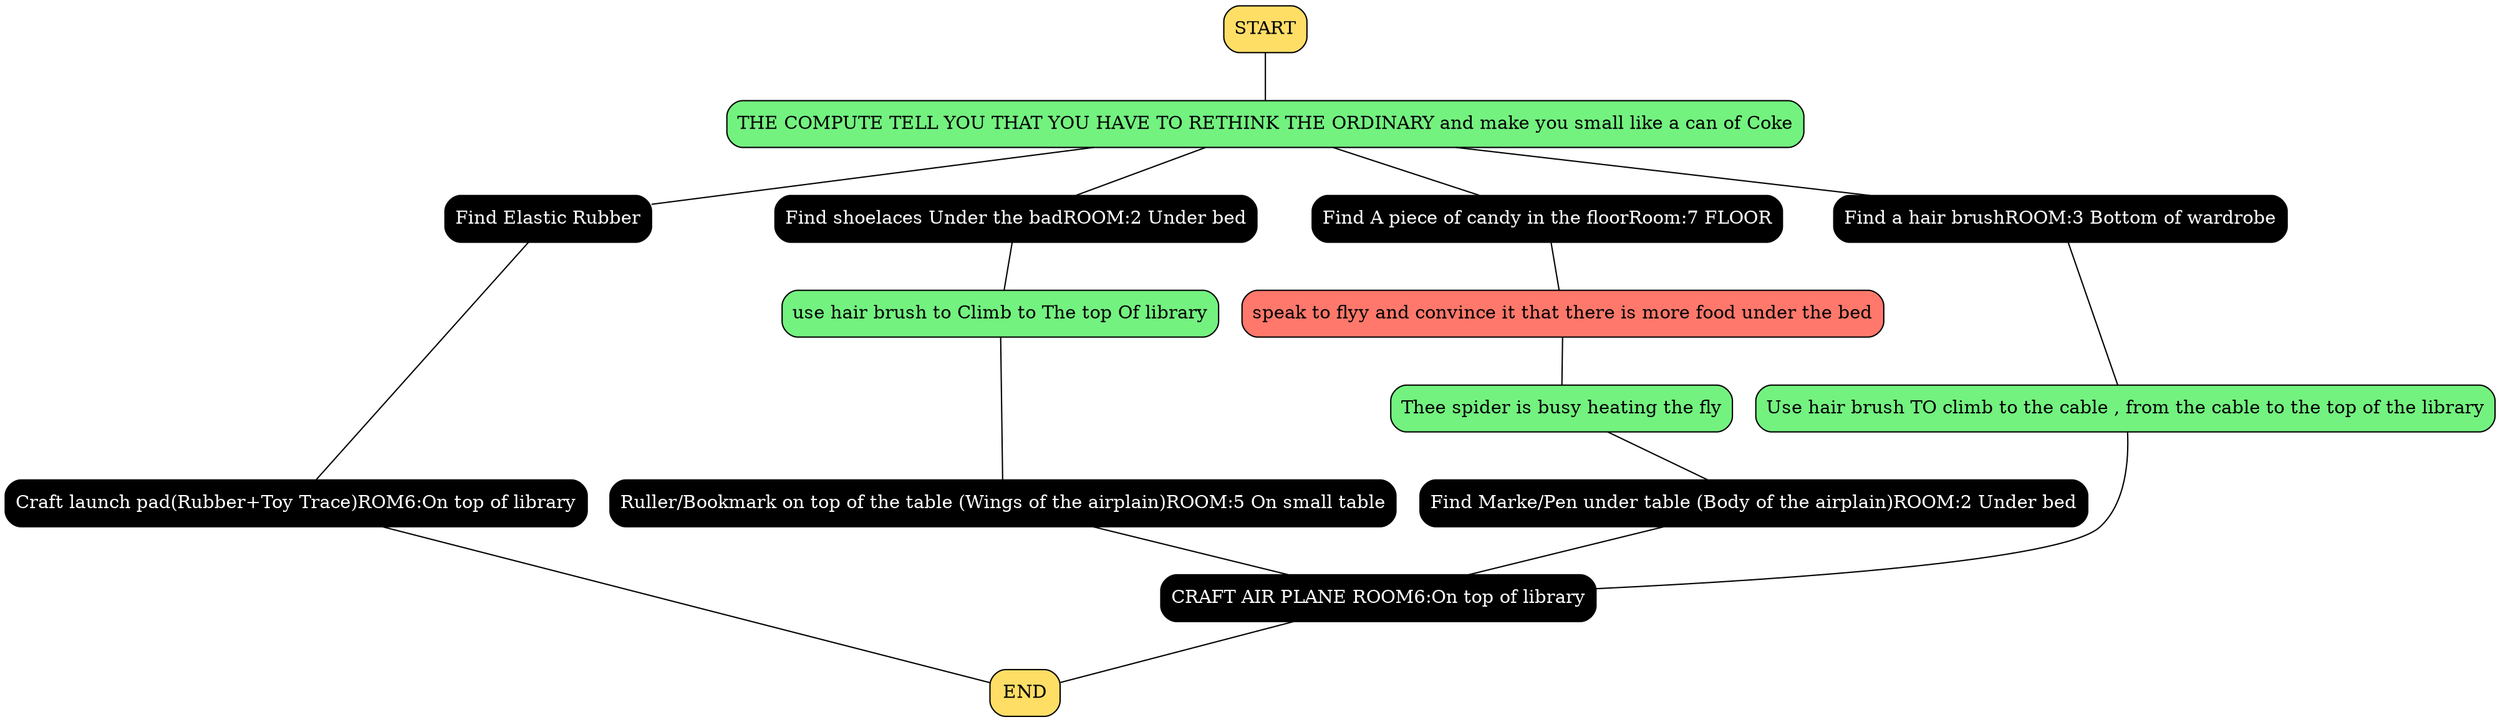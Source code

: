 strict graph {
"f3595c5182" [label=" START
", shape=Mrecord, style=filled, fillcolor="#ffde66", fontcolor="#000000"]
"07e851c345" [label="END", shape=Mrecord, style=filled, fillcolor="#ffde66", fontcolor="#000000"]
"626266d0e5" [label="CRAFT  AIR PLANE 
ROOM6:On top of library", shape=Mrecord, style=filled, fillcolor="#000000", fontcolor="#ffffff"]
"b5c684bf54" [label="Ruller/Bookmark on top of the table 
(Wings of the airplain)
ROOM:5 On small table", shape=Mrecord, style=filled, fillcolor="#000000", fontcolor="#ffffff"]
"7ae1e23833" [label="Find Marke/Pen under table  (Body  of the airplain)ROOM:2 Under bed", shape=Mrecord, style=filled, fillcolor="#000000", fontcolor="#ffffff"]
"5a656d3950" [label="Craft launch pad(Rubber+Toy Trace)
ROM6:On top of library", shape=Mrecord, style=filled, fillcolor="#000000", fontcolor="#ffffff"]
"1e0e1276d5" [label="Find Elastic Rubber 

", shape=Mrecord, style=filled, fillcolor="#000000", fontcolor="#ffffff"]
"40c876dd72" [label="use hair brush  to Climb to The top Of library", shape=Mrecord, style=filled, fillcolor="#73f280", fontcolor="#000000"]
"cf31ba3cf2" [label="Find shoelaces Under the bad
ROOM:2 Under bed", shape=Mrecord, style=filled, fillcolor="#000000", fontcolor="#ffffff"]
"523deb7b1e" [label=" 	Thee spider is busy heating the fly", shape=Mrecord, style=filled, fillcolor="#73f280", fontcolor="#000000"]
"4f73752bbf" [label="speak to flyy and convince it  that there is more food under the bed ", shape=Mrecord, style=filled, fillcolor="#ff786b", fontcolor="#000000"]
"7f0b892667" [label=" Find A piece of candy 
 in the floor
Room:7 FLOOR", shape=Mrecord, style=filled, fillcolor="#000000", fontcolor="#ffffff"]
"1e2325807a" [label="THE COMPUTE TELL YOU THAT YOU HAVE TO RETHINK THE ORDINARY and make you small like a can of Coke", shape=Mrecord, style=filled, fillcolor="#73f280", fontcolor="#000000"]
"83c5c83ef7" [label="Find a hair brush
ROOM:3 Bottom of wardrobe", shape=Mrecord, style=filled, fillcolor="#000000", fontcolor="#ffffff"]
"1c9467cd23" [label="Use hair brush TO climb to the cable  , from the cable to the top of the library ", shape=Mrecord, style=filled, fillcolor="#73f280", fontcolor="#000000"]
"b5c684bf54" -- "626266d0e5"
"7ae1e23833" -- "626266d0e5"
"1e0e1276d5" -- "5a656d3950"
"40c876dd72" -- "b5c684bf54"
"cf31ba3cf2" -- "40c876dd72"
"523deb7b1e" -- "7ae1e23833"
"4f73752bbf" -- "523deb7b1e"
"7f0b892667" -- "4f73752bbf"
"f3595c5182" -- "1e2325807a"
"1e2325807a" -- "cf31ba3cf2"
"1e2325807a" -- "7f0b892667"
"1e2325807a" -- "1e0e1276d5"
"626266d0e5" -- "07e851c345"
"5a656d3950" -- "07e851c345"
"1e2325807a" -- "83c5c83ef7"
"83c5c83ef7" -- "1c9467cd23"
"1c9467cd23" -- "626266d0e5"
}